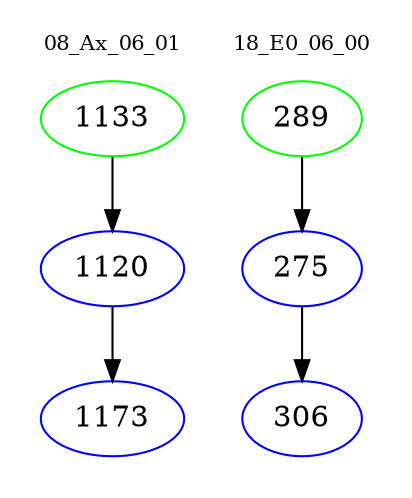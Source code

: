 digraph{
subgraph cluster_0 {
color = white
label = "08_Ax_06_01";
fontsize=10;
T0_1133 [label="1133", color="green"]
T0_1133 -> T0_1120 [color="black"]
T0_1120 [label="1120", color="blue"]
T0_1120 -> T0_1173 [color="black"]
T0_1173 [label="1173", color="blue"]
}
subgraph cluster_1 {
color = white
label = "18_E0_06_00";
fontsize=10;
T1_289 [label="289", color="green"]
T1_289 -> T1_275 [color="black"]
T1_275 [label="275", color="blue"]
T1_275 -> T1_306 [color="black"]
T1_306 [label="306", color="blue"]
}
}
